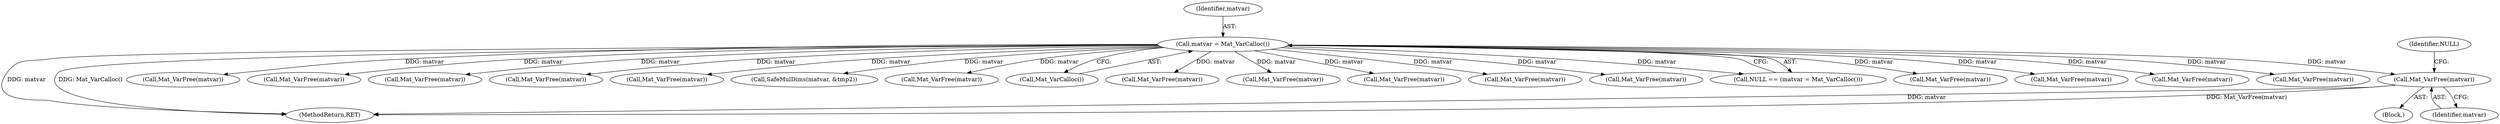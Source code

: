 digraph "0_matio_651a8e28099edb5fbb9e4e1d4d3238848f446c9a@pointer" {
"1000228" [label="(Call,Mat_VarFree(matvar))"];
"1000138" [label="(Call,matvar = Mat_VarCalloc())"];
"1000480" [label="(Call,Mat_VarFree(matvar))"];
"1000495" [label="(Call,Mat_VarFree(matvar))"];
"1000533" [label="(Call,Mat_VarFree(matvar))"];
"1000517" [label="(Call,Mat_VarFree(matvar))"];
"1000574" [label="(Call,Mat_VarFree(matvar))"];
"1000635" [label="(Call,SafeMulDims(matvar, &tmp2))"];
"1000384" [label="(Call,Mat_VarFree(matvar))"];
"1000139" [label="(Identifier,matvar)"];
"1000140" [label="(Call,Mat_VarCalloc())"];
"1000313" [label="(Call,Mat_VarFree(matvar))"];
"1000665" [label="(MethodReturn,RET)"];
"1000250" [label="(Call,Mat_VarFree(matvar))"];
"1000161" [label="(Call,Mat_VarFree(matvar))"];
"1000231" [label="(Identifier,NULL)"];
"1000552" [label="(Call,Mat_VarFree(matvar))"];
"1000138" [label="(Call,matvar = Mat_VarCalloc())"];
"1000228" [label="(Call,Mat_VarFree(matvar))"];
"1000355" [label="(Call,Mat_VarFree(matvar))"];
"1000136" [label="(Call,NULL == (matvar = Mat_VarCalloc()))"];
"1000200" [label="(Block,)"];
"1000456" [label="(Call,Mat_VarFree(matvar))"];
"1000420" [label="(Call,Mat_VarFree(matvar))"];
"1000186" [label="(Call,Mat_VarFree(matvar))"];
"1000611" [label="(Call,Mat_VarFree(matvar))"];
"1000229" [label="(Identifier,matvar)"];
"1000228" -> "1000200"  [label="AST: "];
"1000228" -> "1000229"  [label="CFG: "];
"1000229" -> "1000228"  [label="AST: "];
"1000231" -> "1000228"  [label="CFG: "];
"1000228" -> "1000665"  [label="DDG: Mat_VarFree(matvar)"];
"1000228" -> "1000665"  [label="DDG: matvar"];
"1000138" -> "1000228"  [label="DDG: matvar"];
"1000138" -> "1000136"  [label="AST: "];
"1000138" -> "1000140"  [label="CFG: "];
"1000139" -> "1000138"  [label="AST: "];
"1000140" -> "1000138"  [label="AST: "];
"1000136" -> "1000138"  [label="CFG: "];
"1000138" -> "1000665"  [label="DDG: matvar"];
"1000138" -> "1000665"  [label="DDG: Mat_VarCalloc()"];
"1000138" -> "1000136"  [label="DDG: matvar"];
"1000138" -> "1000161"  [label="DDG: matvar"];
"1000138" -> "1000186"  [label="DDG: matvar"];
"1000138" -> "1000250"  [label="DDG: matvar"];
"1000138" -> "1000313"  [label="DDG: matvar"];
"1000138" -> "1000355"  [label="DDG: matvar"];
"1000138" -> "1000384"  [label="DDG: matvar"];
"1000138" -> "1000420"  [label="DDG: matvar"];
"1000138" -> "1000456"  [label="DDG: matvar"];
"1000138" -> "1000480"  [label="DDG: matvar"];
"1000138" -> "1000495"  [label="DDG: matvar"];
"1000138" -> "1000517"  [label="DDG: matvar"];
"1000138" -> "1000533"  [label="DDG: matvar"];
"1000138" -> "1000552"  [label="DDG: matvar"];
"1000138" -> "1000574"  [label="DDG: matvar"];
"1000138" -> "1000611"  [label="DDG: matvar"];
"1000138" -> "1000635"  [label="DDG: matvar"];
}
